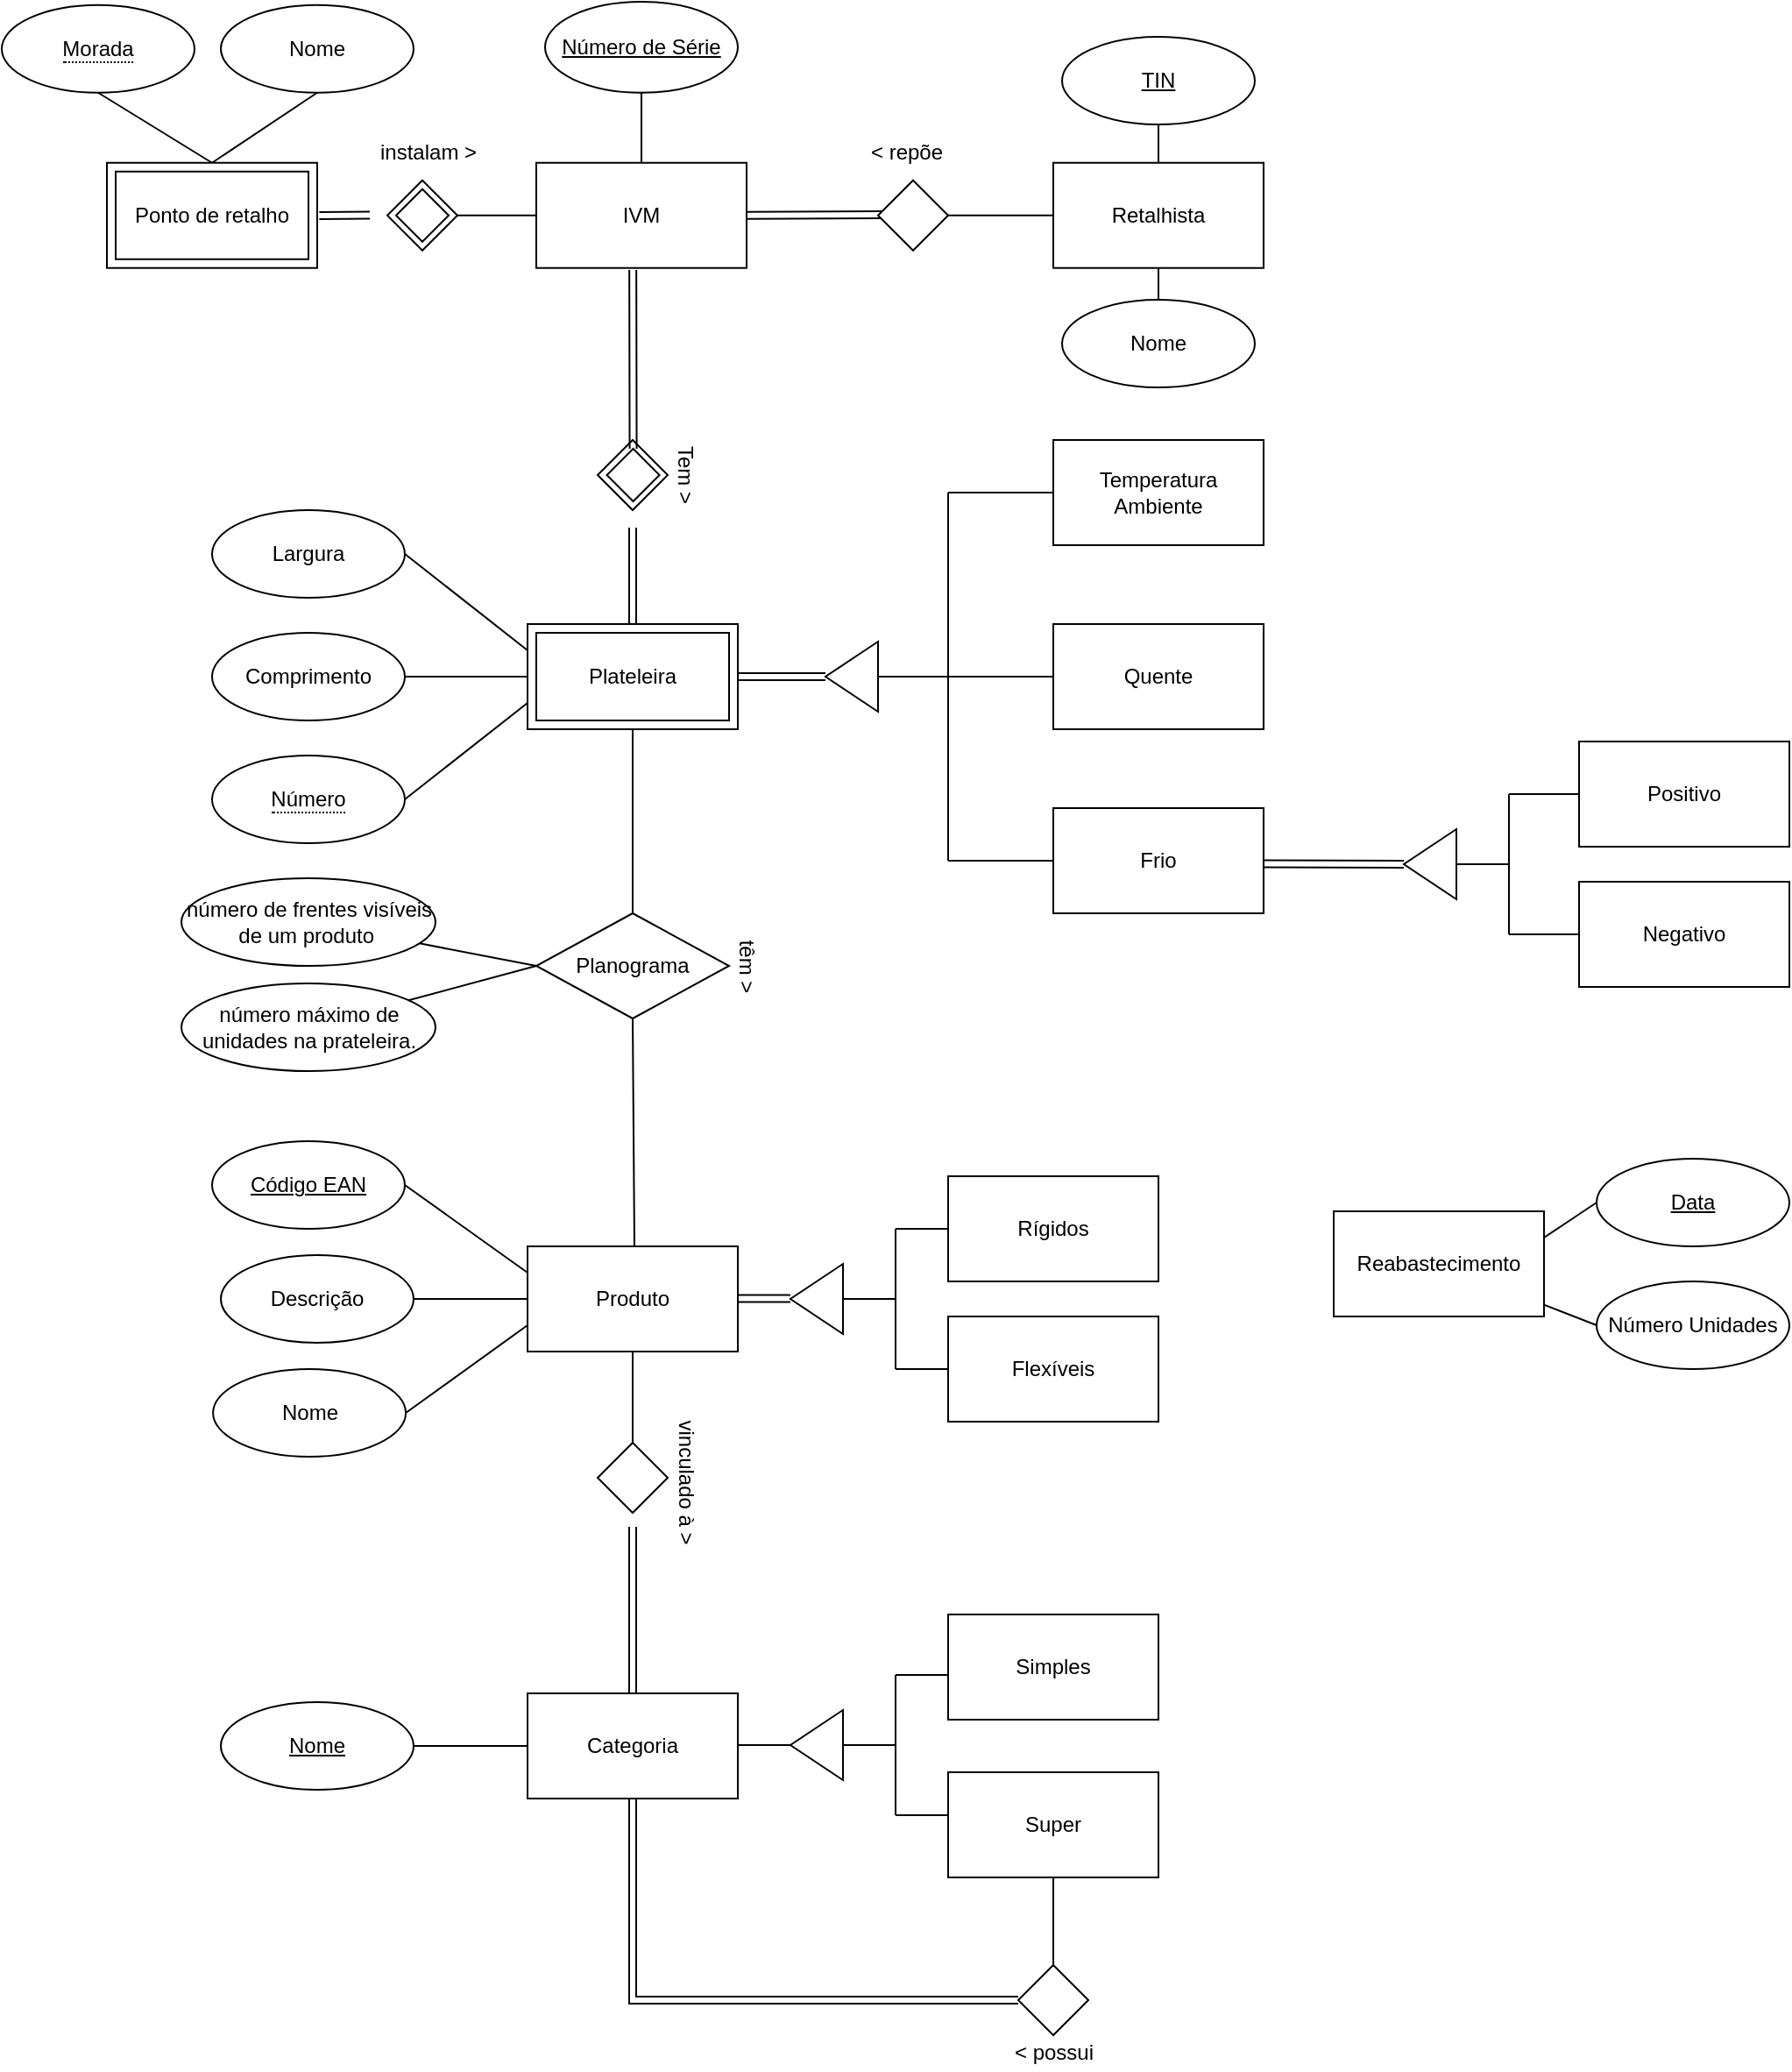 <mxfile version="18.1.2" type="github">
  <diagram id="fZx0LZgwC3nTlSYl1mW-" name="Page-1">
    <mxGraphModel dx="2201" dy="1769" grid="1" gridSize="10" guides="1" tooltips="1" connect="1" arrows="1" fold="1" page="1" pageScale="1" pageWidth="827" pageHeight="1169" math="0" shadow="0">
      <root>
        <mxCell id="0" />
        <mxCell id="1" parent="0" />
        <mxCell id="Vai4SrkzN8rw62qIqqFr-1" value="IVM" style="rounded=0;whiteSpace=wrap;html=1;" parent="1" vertex="1">
          <mxGeometry x="195" y="71.87" width="120" height="60" as="geometry" />
        </mxCell>
        <mxCell id="Vai4SrkzN8rw62qIqqFr-3" value="Nome" style="ellipse;whiteSpace=wrap;html=1;" parent="1" vertex="1">
          <mxGeometry x="15" y="-18.13" width="110" height="50" as="geometry" />
        </mxCell>
        <mxCell id="Vai4SrkzN8rw62qIqqFr-4" value="&lt;div style=&quot;border-bottom: 1px dotted black&quot;&gt;Morada&lt;/div&gt;" style="ellipse;whiteSpace=wrap;html=1;" parent="1" vertex="1">
          <mxGeometry x="-110" y="-18.13" width="110" height="50" as="geometry" />
        </mxCell>
        <mxCell id="Vai4SrkzN8rw62qIqqFr-5" value="&lt;u&gt;Número de Série&lt;/u&gt;" style="ellipse;whiteSpace=wrap;html=1;" parent="1" vertex="1">
          <mxGeometry x="200" y="-20.0" width="110" height="51.87" as="geometry" />
        </mxCell>
        <mxCell id="Vai4SrkzN8rw62qIqqFr-6" value="Retalhista" style="rounded=0;whiteSpace=wrap;html=1;" parent="1" vertex="1">
          <mxGeometry x="490" y="71.87" width="120" height="60" as="geometry" />
        </mxCell>
        <mxCell id="Vai4SrkzN8rw62qIqqFr-7" value="&lt;u&gt;TIN&lt;/u&gt;" style="ellipse;whiteSpace=wrap;html=1;" parent="1" vertex="1">
          <mxGeometry x="495" y="-2.665e-15" width="110" height="50" as="geometry" />
        </mxCell>
        <mxCell id="Vai4SrkzN8rw62qIqqFr-8" value="Nome" style="ellipse;whiteSpace=wrap;html=1;" parent="1" vertex="1">
          <mxGeometry x="495" y="150" width="110" height="50" as="geometry" />
        </mxCell>
        <mxCell id="Vai4SrkzN8rw62qIqqFr-9" value="Largura" style="ellipse;whiteSpace=wrap;html=1;" parent="1" vertex="1">
          <mxGeometry x="10" y="270" width="110" height="50" as="geometry" />
        </mxCell>
        <mxCell id="Vai4SrkzN8rw62qIqqFr-10" value="Comprimento" style="ellipse;whiteSpace=wrap;html=1;" parent="1" vertex="1">
          <mxGeometry x="10" y="340" width="110" height="50" as="geometry" />
        </mxCell>
        <mxCell id="Vai4SrkzN8rw62qIqqFr-11" value="&lt;div style=&quot;border-bottom: 1px dotted black&quot;&gt;Número&lt;/div&gt;" style="ellipse;whiteSpace=wrap;html=1;" parent="1" vertex="1">
          <mxGeometry x="10" y="410" width="110" height="50" as="geometry" />
        </mxCell>
        <mxCell id="Vai4SrkzN8rw62qIqqFr-12" value="Temperatura Ambiente" style="rounded=0;whiteSpace=wrap;html=1;" parent="1" vertex="1">
          <mxGeometry x="490" y="230" width="120" height="60" as="geometry" />
        </mxCell>
        <mxCell id="Vai4SrkzN8rw62qIqqFr-13" value="Frio" style="rounded=0;whiteSpace=wrap;html=1;" parent="1" vertex="1">
          <mxGeometry x="490" y="440" width="120" height="60" as="geometry" />
        </mxCell>
        <mxCell id="Vai4SrkzN8rw62qIqqFr-14" value="Quente" style="rounded=0;whiteSpace=wrap;html=1;" parent="1" vertex="1">
          <mxGeometry x="490" y="335" width="120" height="60" as="geometry" />
        </mxCell>
        <mxCell id="Vai4SrkzN8rw62qIqqFr-15" value="Positivo" style="rounded=0;whiteSpace=wrap;html=1;" parent="1" vertex="1">
          <mxGeometry x="790" y="402" width="120" height="60" as="geometry" />
        </mxCell>
        <mxCell id="Vai4SrkzN8rw62qIqqFr-16" value="Negativo" style="rounded=0;whiteSpace=wrap;html=1;" parent="1" vertex="1">
          <mxGeometry x="790" y="482" width="120" height="60" as="geometry" />
        </mxCell>
        <mxCell id="Vai4SrkzN8rw62qIqqFr-17" value="Produto" style="rounded=0;whiteSpace=wrap;html=1;" parent="1" vertex="1">
          <mxGeometry x="190" y="690" width="120" height="60" as="geometry" />
        </mxCell>
        <mxCell id="Vai4SrkzN8rw62qIqqFr-18" value="&lt;u&gt;Código EAN&lt;/u&gt;" style="ellipse;whiteSpace=wrap;html=1;" parent="1" vertex="1">
          <mxGeometry x="10" y="630" width="110" height="50" as="geometry" />
        </mxCell>
        <mxCell id="Vai4SrkzN8rw62qIqqFr-19" value="Descrição" style="ellipse;whiteSpace=wrap;html=1;" parent="1" vertex="1">
          <mxGeometry x="15" y="695" width="110" height="50" as="geometry" />
        </mxCell>
        <mxCell id="Vai4SrkzN8rw62qIqqFr-20" value="Nome" style="ellipse;whiteSpace=wrap;html=1;" parent="1" vertex="1">
          <mxGeometry x="10.55" y="760" width="110" height="50" as="geometry" />
        </mxCell>
        <mxCell id="Vai4SrkzN8rw62qIqqFr-22" value="Rígidos" style="rounded=0;whiteSpace=wrap;html=1;" parent="1" vertex="1">
          <mxGeometry x="430" y="650" width="120" height="60" as="geometry" />
        </mxCell>
        <mxCell id="Vai4SrkzN8rw62qIqqFr-23" value="Flexíveis" style="rounded=0;whiteSpace=wrap;html=1;" parent="1" vertex="1">
          <mxGeometry x="430" y="730" width="120" height="60" as="geometry" />
        </mxCell>
        <mxCell id="Vai4SrkzN8rw62qIqqFr-25" value="Categoria" style="rounded=0;whiteSpace=wrap;html=1;" parent="1" vertex="1">
          <mxGeometry x="190" y="945" width="120" height="60" as="geometry" />
        </mxCell>
        <mxCell id="Vai4SrkzN8rw62qIqqFr-26" value="&lt;u&gt;Nome&lt;/u&gt;" style="ellipse;whiteSpace=wrap;html=1;" parent="1" vertex="1">
          <mxGeometry x="15" y="950" width="110" height="50" as="geometry" />
        </mxCell>
        <mxCell id="Vai4SrkzN8rw62qIqqFr-27" value="Simples" style="rounded=0;whiteSpace=wrap;html=1;" parent="1" vertex="1">
          <mxGeometry x="430" y="900" width="120" height="60" as="geometry" />
        </mxCell>
        <mxCell id="Vai4SrkzN8rw62qIqqFr-28" value="Super" style="rounded=0;whiteSpace=wrap;html=1;" parent="1" vertex="1">
          <mxGeometry x="430" y="990" width="120" height="60" as="geometry" />
        </mxCell>
        <mxCell id="Vai4SrkzN8rw62qIqqFr-29" value="Reabastecimento" style="rounded=0;whiteSpace=wrap;html=1;" parent="1" vertex="1">
          <mxGeometry x="650" y="670" width="120" height="60" as="geometry" />
        </mxCell>
        <mxCell id="Vai4SrkzN8rw62qIqqFr-30" value="&lt;u&gt;Data&lt;/u&gt;" style="ellipse;whiteSpace=wrap;html=1;" parent="1" vertex="1">
          <mxGeometry x="800" y="640" width="110" height="50" as="geometry" />
        </mxCell>
        <mxCell id="Vai4SrkzN8rw62qIqqFr-31" value="Número Unidades" style="ellipse;whiteSpace=wrap;html=1;" parent="1" vertex="1">
          <mxGeometry x="800" y="710" width="110" height="50" as="geometry" />
        </mxCell>
        <mxCell id="Vai4SrkzN8rw62qIqqFr-32" value="" style="endArrow=none;html=1;rounded=0;entryX=0.5;entryY=1;entryDx=0;entryDy=0;" parent="1" source="Vai4SrkzN8rw62qIqqFr-1" target="Vai4SrkzN8rw62qIqqFr-5" edge="1">
          <mxGeometry width="50" height="50" relative="1" as="geometry">
            <mxPoint x="420" y="161.87" as="sourcePoint" />
            <mxPoint x="470" y="111.87" as="targetPoint" />
          </mxGeometry>
        </mxCell>
        <mxCell id="Vai4SrkzN8rw62qIqqFr-33" value="" style="endArrow=none;html=1;rounded=0;entryX=0.5;entryY=1;entryDx=0;entryDy=0;exitX=0.5;exitY=0;exitDx=0;exitDy=0;" parent="1" target="Vai4SrkzN8rw62qIqqFr-4" edge="1">
          <mxGeometry width="50" height="50" relative="1" as="geometry">
            <mxPoint x="10" y="71.87" as="sourcePoint" />
            <mxPoint x="430" y="121.87" as="targetPoint" />
          </mxGeometry>
        </mxCell>
        <mxCell id="Vai4SrkzN8rw62qIqqFr-34" value="" style="endArrow=none;html=1;rounded=0;entryX=0.5;entryY=1;entryDx=0;entryDy=0;exitX=0.5;exitY=0;exitDx=0;exitDy=0;" parent="1" target="Vai4SrkzN8rw62qIqqFr-3" edge="1">
          <mxGeometry width="50" height="50" relative="1" as="geometry">
            <mxPoint x="10" y="71.87" as="sourcePoint" />
            <mxPoint x="160" y="41.87" as="targetPoint" />
          </mxGeometry>
        </mxCell>
        <mxCell id="Vai4SrkzN8rw62qIqqFr-35" value="" style="endArrow=none;html=1;rounded=0;entryX=0.5;entryY=1;entryDx=0;entryDy=0;" parent="1" source="Vai4SrkzN8rw62qIqqFr-6" target="Vai4SrkzN8rw62qIqqFr-7" edge="1">
          <mxGeometry width="50" height="50" relative="1" as="geometry">
            <mxPoint x="550" y="70" as="sourcePoint" />
            <mxPoint x="440" y="121.87" as="targetPoint" />
          </mxGeometry>
        </mxCell>
        <mxCell id="Vai4SrkzN8rw62qIqqFr-36" value="" style="endArrow=none;html=1;rounded=0;entryX=0.5;entryY=1;entryDx=0;entryDy=0;" parent="1" source="Vai4SrkzN8rw62qIqqFr-8" target="Vai4SrkzN8rw62qIqqFr-6" edge="1">
          <mxGeometry width="50" height="50" relative="1" as="geometry">
            <mxPoint x="390" y="171.87" as="sourcePoint" />
            <mxPoint x="440" y="121.87" as="targetPoint" />
          </mxGeometry>
        </mxCell>
        <mxCell id="Vai4SrkzN8rw62qIqqFr-37" value="" style="endArrow=none;html=1;rounded=0;entryX=1;entryY=0.5;entryDx=0;entryDy=0;exitX=0;exitY=0.25;exitDx=0;exitDy=0;" parent="1" target="Vai4SrkzN8rw62qIqqFr-9" edge="1">
          <mxGeometry width="50" height="50" relative="1" as="geometry">
            <mxPoint x="190.0" y="350" as="sourcePoint" />
            <mxPoint x="240" y="300" as="targetPoint" />
          </mxGeometry>
        </mxCell>
        <mxCell id="Vai4SrkzN8rw62qIqqFr-38" value="" style="endArrow=none;html=1;rounded=0;entryX=1;entryY=0.5;entryDx=0;entryDy=0;exitX=0;exitY=0.5;exitDx=0;exitDy=0;" parent="1" target="Vai4SrkzN8rw62qIqqFr-10" edge="1">
          <mxGeometry width="50" height="50" relative="1" as="geometry">
            <mxPoint x="190.0" y="365" as="sourcePoint" />
            <mxPoint x="250" y="400" as="targetPoint" />
          </mxGeometry>
        </mxCell>
        <mxCell id="Vai4SrkzN8rw62qIqqFr-39" value="" style="endArrow=none;html=1;rounded=0;entryX=0;entryY=0.75;entryDx=0;entryDy=0;exitX=1;exitY=0.5;exitDx=0;exitDy=0;" parent="1" source="Vai4SrkzN8rw62qIqqFr-11" edge="1">
          <mxGeometry width="50" height="50" relative="1" as="geometry">
            <mxPoint x="230" y="510" as="sourcePoint" />
            <mxPoint x="190.0" y="380" as="targetPoint" />
          </mxGeometry>
        </mxCell>
        <mxCell id="Vai4SrkzN8rw62qIqqFr-40" value="" style="endArrow=none;html=1;rounded=0;entryX=1;entryY=0.5;entryDx=0;entryDy=0;exitX=0;exitY=0.25;exitDx=0;exitDy=0;" parent="1" source="Vai4SrkzN8rw62qIqqFr-17" target="Vai4SrkzN8rw62qIqqFr-18" edge="1">
          <mxGeometry width="50" height="50" relative="1" as="geometry">
            <mxPoint x="220" y="860" as="sourcePoint" />
            <mxPoint x="270" y="810" as="targetPoint" />
          </mxGeometry>
        </mxCell>
        <mxCell id="Vai4SrkzN8rw62qIqqFr-41" value="" style="endArrow=none;html=1;rounded=0;entryX=1;entryY=0.5;entryDx=0;entryDy=0;exitX=0;exitY=0.5;exitDx=0;exitDy=0;" parent="1" source="Vai4SrkzN8rw62qIqqFr-17" target="Vai4SrkzN8rw62qIqqFr-19" edge="1">
          <mxGeometry width="50" height="50" relative="1" as="geometry">
            <mxPoint x="230" y="880" as="sourcePoint" />
            <mxPoint x="280" y="830" as="targetPoint" />
            <Array as="points">
              <mxPoint x="170" y="720" />
            </Array>
          </mxGeometry>
        </mxCell>
        <mxCell id="Vai4SrkzN8rw62qIqqFr-42" value="" style="endArrow=none;html=1;rounded=0;entryX=1;entryY=0.5;entryDx=0;entryDy=0;exitX=0;exitY=0.75;exitDx=0;exitDy=0;" parent="1" source="Vai4SrkzN8rw62qIqqFr-17" target="Vai4SrkzN8rw62qIqqFr-20" edge="1">
          <mxGeometry width="50" height="50" relative="1" as="geometry">
            <mxPoint x="230" y="850" as="sourcePoint" />
            <mxPoint x="280" y="800" as="targetPoint" />
          </mxGeometry>
        </mxCell>
        <mxCell id="Vai4SrkzN8rw62qIqqFr-45" value="" style="endArrow=none;html=1;rounded=0;entryX=0;entryY=0.5;entryDx=0;entryDy=0;exitX=1;exitY=0.25;exitDx=0;exitDy=0;" parent="1" source="Vai4SrkzN8rw62qIqqFr-29" target="Vai4SrkzN8rw62qIqqFr-30" edge="1">
          <mxGeometry width="50" height="50" relative="1" as="geometry">
            <mxPoint x="760" y="830" as="sourcePoint" />
            <mxPoint x="810" y="780" as="targetPoint" />
          </mxGeometry>
        </mxCell>
        <mxCell id="Vai4SrkzN8rw62qIqqFr-46" value="" style="endArrow=none;html=1;rounded=0;entryX=0;entryY=0.5;entryDx=0;entryDy=0;" parent="1" source="Vai4SrkzN8rw62qIqqFr-29" target="Vai4SrkzN8rw62qIqqFr-31" edge="1">
          <mxGeometry width="50" height="50" relative="1" as="geometry">
            <mxPoint x="750" y="820" as="sourcePoint" />
            <mxPoint x="800" y="770" as="targetPoint" />
          </mxGeometry>
        </mxCell>
        <mxCell id="Vai4SrkzN8rw62qIqqFr-47" value="" style="endArrow=none;html=1;rounded=0;exitX=1;exitY=0.5;exitDx=0;exitDy=0;entryX=0;entryY=0.5;entryDx=0;entryDy=0;" parent="1" source="Vai4SrkzN8rw62qIqqFr-26" target="Vai4SrkzN8rw62qIqqFr-25" edge="1">
          <mxGeometry width="50" height="50" relative="1" as="geometry">
            <mxPoint x="120" y="1080" as="sourcePoint" />
            <mxPoint x="170" y="1030" as="targetPoint" />
          </mxGeometry>
        </mxCell>
        <mxCell id="Vai4SrkzN8rw62qIqqFr-48" value="" style="triangle;whiteSpace=wrap;html=1;rotation=-180;" parent="1" vertex="1">
          <mxGeometry x="360" y="345" width="30" height="40" as="geometry" />
        </mxCell>
        <mxCell id="Vai4SrkzN8rw62qIqqFr-50" value="" style="endArrow=none;html=1;rounded=0;exitX=0;exitY=0.5;exitDx=0;exitDy=0;" parent="1" source="Vai4SrkzN8rw62qIqqFr-48" edge="1">
          <mxGeometry width="50" height="50" relative="1" as="geometry">
            <mxPoint x="420" y="310" as="sourcePoint" />
            <mxPoint x="430" y="365" as="targetPoint" />
          </mxGeometry>
        </mxCell>
        <mxCell id="Vai4SrkzN8rw62qIqqFr-51" value="" style="endArrow=none;html=1;rounded=0;" parent="1" edge="1">
          <mxGeometry width="50" height="50" relative="1" as="geometry">
            <mxPoint x="430" y="470" as="sourcePoint" />
            <mxPoint x="430" y="260" as="targetPoint" />
          </mxGeometry>
        </mxCell>
        <mxCell id="Vai4SrkzN8rw62qIqqFr-52" value="" style="endArrow=none;html=1;rounded=0;entryX=0;entryY=0.5;entryDx=0;entryDy=0;" parent="1" target="Vai4SrkzN8rw62qIqqFr-13" edge="1">
          <mxGeometry width="50" height="50" relative="1" as="geometry">
            <mxPoint x="430" y="470" as="sourcePoint" />
            <mxPoint x="470" y="460" as="targetPoint" />
          </mxGeometry>
        </mxCell>
        <mxCell id="Vai4SrkzN8rw62qIqqFr-53" value="" style="endArrow=none;html=1;rounded=0;entryX=0;entryY=0.5;entryDx=0;entryDy=0;" parent="1" target="Vai4SrkzN8rw62qIqqFr-14" edge="1">
          <mxGeometry width="50" height="50" relative="1" as="geometry">
            <mxPoint x="430" y="365" as="sourcePoint" />
            <mxPoint x="470" y="460" as="targetPoint" />
          </mxGeometry>
        </mxCell>
        <mxCell id="Vai4SrkzN8rw62qIqqFr-54" value="" style="endArrow=none;html=1;rounded=0;entryX=0;entryY=0.5;entryDx=0;entryDy=0;" parent="1" target="Vai4SrkzN8rw62qIqqFr-12" edge="1">
          <mxGeometry width="50" height="50" relative="1" as="geometry">
            <mxPoint x="430" y="260" as="sourcePoint" />
            <mxPoint x="470" y="360" as="targetPoint" />
          </mxGeometry>
        </mxCell>
        <mxCell id="Vai4SrkzN8rw62qIqqFr-55" value="" style="triangle;whiteSpace=wrap;html=1;rotation=-180;" parent="1" vertex="1">
          <mxGeometry x="690" y="452" width="30" height="40" as="geometry" />
        </mxCell>
        <mxCell id="Vai4SrkzN8rw62qIqqFr-57" value="" style="endArrow=none;html=1;rounded=0;exitX=0;exitY=0.5;exitDx=0;exitDy=0;" parent="1" source="Vai4SrkzN8rw62qIqqFr-15" edge="1">
          <mxGeometry width="50" height="50" relative="1" as="geometry">
            <mxPoint x="420" y="402" as="sourcePoint" />
            <mxPoint x="750" y="432" as="targetPoint" />
          </mxGeometry>
        </mxCell>
        <mxCell id="Vai4SrkzN8rw62qIqqFr-58" value="" style="endArrow=none;html=1;rounded=0;entryX=0;entryY=0.5;entryDx=0;entryDy=0;" parent="1" target="Vai4SrkzN8rw62qIqqFr-55" edge="1">
          <mxGeometry width="50" height="50" relative="1" as="geometry">
            <mxPoint x="750" y="472" as="sourcePoint" />
            <mxPoint x="690" y="352" as="targetPoint" />
          </mxGeometry>
        </mxCell>
        <mxCell id="Vai4SrkzN8rw62qIqqFr-59" value="" style="endArrow=none;html=1;rounded=0;" parent="1" edge="1">
          <mxGeometry width="50" height="50" relative="1" as="geometry">
            <mxPoint x="750" y="512" as="sourcePoint" />
            <mxPoint x="750" y="432" as="targetPoint" />
          </mxGeometry>
        </mxCell>
        <mxCell id="Vai4SrkzN8rw62qIqqFr-60" value="" style="endArrow=none;html=1;rounded=0;entryX=0;entryY=0.5;entryDx=0;entryDy=0;" parent="1" target="Vai4SrkzN8rw62qIqqFr-16" edge="1">
          <mxGeometry width="50" height="50" relative="1" as="geometry">
            <mxPoint x="750" y="512" as="sourcePoint" />
            <mxPoint x="690" y="352" as="targetPoint" />
          </mxGeometry>
        </mxCell>
        <mxCell id="Vai4SrkzN8rw62qIqqFr-61" value="" style="triangle;whiteSpace=wrap;html=1;rotation=-180;" parent="1" vertex="1">
          <mxGeometry x="340" y="700" width="30" height="40" as="geometry" />
        </mxCell>
        <mxCell id="Vai4SrkzN8rw62qIqqFr-63" value="" style="endArrow=none;html=1;rounded=0;exitX=0;exitY=0.5;exitDx=0;exitDy=0;" parent="1" source="Vai4SrkzN8rw62qIqqFr-61" edge="1">
          <mxGeometry width="50" height="50" relative="1" as="geometry">
            <mxPoint x="430" y="710" as="sourcePoint" />
            <mxPoint x="400" y="720" as="targetPoint" />
          </mxGeometry>
        </mxCell>
        <mxCell id="Vai4SrkzN8rw62qIqqFr-64" value="" style="endArrow=none;html=1;rounded=0;" parent="1" edge="1">
          <mxGeometry width="50" height="50" relative="1" as="geometry">
            <mxPoint x="400" y="760" as="sourcePoint" />
            <mxPoint x="400" y="680" as="targetPoint" />
          </mxGeometry>
        </mxCell>
        <mxCell id="Vai4SrkzN8rw62qIqqFr-65" value="" style="endArrow=none;html=1;rounded=0;entryX=0;entryY=0.5;entryDx=0;entryDy=0;" parent="1" target="Vai4SrkzN8rw62qIqqFr-22" edge="1">
          <mxGeometry width="50" height="50" relative="1" as="geometry">
            <mxPoint x="400" y="680" as="sourcePoint" />
            <mxPoint x="480" y="660" as="targetPoint" />
          </mxGeometry>
        </mxCell>
        <mxCell id="Vai4SrkzN8rw62qIqqFr-66" value="" style="endArrow=none;html=1;rounded=0;entryX=0;entryY=0.5;entryDx=0;entryDy=0;" parent="1" target="Vai4SrkzN8rw62qIqqFr-23" edge="1">
          <mxGeometry width="50" height="50" relative="1" as="geometry">
            <mxPoint x="400" y="760" as="sourcePoint" />
            <mxPoint x="480" y="660" as="targetPoint" />
          </mxGeometry>
        </mxCell>
        <mxCell id="Vai4SrkzN8rw62qIqqFr-67" value="" style="triangle;whiteSpace=wrap;html=1;rotation=-180;" parent="1" vertex="1">
          <mxGeometry x="340" y="954.5" width="30" height="40" as="geometry" />
        </mxCell>
        <mxCell id="Vai4SrkzN8rw62qIqqFr-68" value="" style="endArrow=none;html=1;rounded=0;exitX=1;exitY=0.5;exitDx=0;exitDy=0;entryX=1;entryY=0.5;entryDx=0;entryDy=0;" parent="1" target="Vai4SrkzN8rw62qIqqFr-67" edge="1">
          <mxGeometry width="50" height="50" relative="1" as="geometry">
            <mxPoint x="310" y="974.5" as="sourcePoint" />
            <mxPoint x="480" y="914.5" as="targetPoint" />
          </mxGeometry>
        </mxCell>
        <mxCell id="Vai4SrkzN8rw62qIqqFr-69" value="" style="endArrow=none;html=1;rounded=0;exitX=0;exitY=0.5;exitDx=0;exitDy=0;" parent="1" source="Vai4SrkzN8rw62qIqqFr-67" edge="1">
          <mxGeometry width="50" height="50" relative="1" as="geometry">
            <mxPoint x="430" y="964.5" as="sourcePoint" />
            <mxPoint x="400" y="974.5" as="targetPoint" />
          </mxGeometry>
        </mxCell>
        <mxCell id="Vai4SrkzN8rw62qIqqFr-70" value="" style="endArrow=none;html=1;rounded=0;" parent="1" edge="1">
          <mxGeometry width="50" height="50" relative="1" as="geometry">
            <mxPoint x="400" y="1014.5" as="sourcePoint" />
            <mxPoint x="400" y="934.5" as="targetPoint" />
          </mxGeometry>
        </mxCell>
        <mxCell id="Vai4SrkzN8rw62qIqqFr-71" value="" style="endArrow=none;html=1;rounded=0;entryX=0;entryY=0.5;entryDx=0;entryDy=0;" parent="1" edge="1">
          <mxGeometry width="50" height="50" relative="1" as="geometry">
            <mxPoint x="400" y="934.5" as="sourcePoint" />
            <mxPoint x="430" y="934.5" as="targetPoint" />
          </mxGeometry>
        </mxCell>
        <mxCell id="Vai4SrkzN8rw62qIqqFr-72" value="" style="endArrow=none;html=1;rounded=0;entryX=0;entryY=0.5;entryDx=0;entryDy=0;" parent="1" edge="1">
          <mxGeometry width="50" height="50" relative="1" as="geometry">
            <mxPoint x="400" y="1014.5" as="sourcePoint" />
            <mxPoint x="430" y="1014.5" as="targetPoint" />
          </mxGeometry>
        </mxCell>
        <mxCell id="Vai4SrkzN8rw62qIqqFr-74" value="" style="endArrow=none;html=1;rounded=0;entryX=1;entryY=0.5;entryDx=0;entryDy=0;exitX=0;exitY=0.5;exitDx=0;exitDy=0;" parent="1" source="Vai4SrkzN8rw62qIqqFr-6" target="Vai4SrkzN8rw62qIqqFr-73" edge="1">
          <mxGeometry width="50" height="50" relative="1" as="geometry">
            <mxPoint x="480" y="101.87" as="sourcePoint" />
            <mxPoint x="620" y="61.87" as="targetPoint" />
          </mxGeometry>
        </mxCell>
        <mxCell id="Vai4SrkzN8rw62qIqqFr-75" value="" style="shape=link;html=1;rounded=0;exitX=1;exitY=0.5;exitDx=0;exitDy=0;entryX=0.067;entryY=0.491;entryDx=0;entryDy=0;entryPerimeter=0;" parent="1" source="Vai4SrkzN8rw62qIqqFr-1" target="Vai4SrkzN8rw62qIqqFr-73" edge="1">
          <mxGeometry relative="1" as="geometry">
            <mxPoint x="320" y="101.87" as="sourcePoint" />
            <mxPoint x="390" y="101.87" as="targetPoint" />
          </mxGeometry>
        </mxCell>
        <mxCell id="Vai4SrkzN8rw62qIqqFr-73" value="" style="rhombus;whiteSpace=wrap;html=1;" parent="1" vertex="1">
          <mxGeometry x="390" y="81.87" width="40" height="40" as="geometry" />
        </mxCell>
        <mxCell id="Vai4SrkzN8rw62qIqqFr-78" value="" style="rhombus;whiteSpace=wrap;html=1;" parent="1" vertex="1">
          <mxGeometry x="230" y="230" width="40" height="40" as="geometry" />
        </mxCell>
        <mxCell id="Vai4SrkzN8rw62qIqqFr-84" value="" style="shape=link;html=1;rounded=0;exitX=0.459;exitY=1.018;exitDx=0;exitDy=0;exitPerimeter=0;entryX=0.5;entryY=0;entryDx=0;entryDy=0;" parent="1" source="Vai4SrkzN8rw62qIqqFr-1" edge="1" target="B6G8rhtx4VlfnwfUpHiq-9">
          <mxGeometry relative="1" as="geometry">
            <mxPoint x="254" y="151.87" as="sourcePoint" />
            <mxPoint x="250" y="181.878" as="targetPoint" />
          </mxGeometry>
        </mxCell>
        <mxCell id="Vai4SrkzN8rw62qIqqFr-90" value="" style="shape=link;html=1;rounded=0;entryX=0.5;entryY=0;entryDx=0;entryDy=0;" parent="1" edge="1">
          <mxGeometry relative="1" as="geometry">
            <mxPoint x="250" y="280" as="sourcePoint" />
            <mxPoint x="250" y="335" as="targetPoint" />
          </mxGeometry>
        </mxCell>
        <mxCell id="Vai4SrkzN8rw62qIqqFr-91" value="" style="shape=image;html=1;verticalAlign=top;verticalLabelPosition=bottom;labelBackgroundColor=#ffffff;imageAspect=0;aspect=fixed;image=https://cdn4.iconfinder.com/data/icons/ionicons/512/icon-arrow-down-b-128.png;rotation=-180;" parent="1" vertex="1">
          <mxGeometry x="234.73" y="261" width="30.55" height="28" as="geometry" />
        </mxCell>
        <mxCell id="ntE-9Xdk9sGR36lCa2bJ-3" value="" style="shape=image;html=1;verticalAlign=top;verticalLabelPosition=bottom;labelBackgroundColor=#ffffff;imageAspect=0;aspect=fixed;image=https://cdn4.iconfinder.com/data/icons/basic-user-interface-2/512/User_Interface-02-128.png" parent="1" vertex="1">
          <mxGeometry x="360" y="345" width="40" height="40" as="geometry" />
        </mxCell>
        <mxCell id="ntE-9Xdk9sGR36lCa2bJ-5" value="" style="shape=image;html=1;verticalAlign=top;verticalLabelPosition=bottom;labelBackgroundColor=#ffffff;imageAspect=0;aspect=fixed;image=https://cdn4.iconfinder.com/data/icons/basic-user-interface-2/512/User_Interface-02-128.png" parent="1" vertex="1">
          <mxGeometry x="690" y="452" width="40" height="40" as="geometry" />
        </mxCell>
        <mxCell id="ntE-9Xdk9sGR36lCa2bJ-6" value="" style="shape=link;html=1;rounded=0;entryX=0;entryY=0.5;entryDx=0;entryDy=0;exitX=1;exitY=0.5;exitDx=0;exitDy=0;" parent="1" target="ntE-9Xdk9sGR36lCa2bJ-3" edge="1">
          <mxGeometry relative="1" as="geometry">
            <mxPoint x="310" y="365" as="sourcePoint" />
            <mxPoint x="340" y="400" as="targetPoint" />
          </mxGeometry>
        </mxCell>
        <mxCell id="ntE-9Xdk9sGR36lCa2bJ-9" value="" style="shape=image;html=1;verticalAlign=top;verticalLabelPosition=bottom;labelBackgroundColor=#ffffff;imageAspect=0;aspect=fixed;image=https://cdn4.iconfinder.com/data/icons/basic-user-interface-2/512/User_Interface-02-128.png" parent="1" vertex="1">
          <mxGeometry x="340" y="700" width="40" height="40" as="geometry" />
        </mxCell>
        <mxCell id="ntE-9Xdk9sGR36lCa2bJ-11" value="" style="shape=link;html=1;rounded=0;exitX=1;exitY=0.5;exitDx=0;exitDy=0;" parent="1" edge="1">
          <mxGeometry relative="1" as="geometry">
            <mxPoint x="310" y="719.7" as="sourcePoint" />
            <mxPoint x="340" y="719.7" as="targetPoint" />
            <Array as="points">
              <mxPoint x="330" y="719.7" />
            </Array>
          </mxGeometry>
        </mxCell>
        <mxCell id="ntE-9Xdk9sGR36lCa2bJ-13" value="" style="rhombus;whiteSpace=wrap;html=1;" parent="1" vertex="1">
          <mxGeometry x="110" y="81.87" width="40" height="40" as="geometry" />
        </mxCell>
        <mxCell id="ntE-9Xdk9sGR36lCa2bJ-16" value="Ponto de retalho" style="shape=ext;margin=3;double=1;whiteSpace=wrap;html=1;align=center;" parent="1" vertex="1">
          <mxGeometry x="-50" y="71.87" width="120" height="60" as="geometry" />
        </mxCell>
        <mxCell id="ntE-9Xdk9sGR36lCa2bJ-18" value="" style="rhombus;whiteSpace=wrap;html=1;" parent="1" vertex="1">
          <mxGeometry x="115" y="86.87" width="30" height="30" as="geometry" />
        </mxCell>
        <mxCell id="ntE-9Xdk9sGR36lCa2bJ-19" value="" style="shape=link;html=1;rounded=0;entryX=1.01;entryY=0.603;entryDx=0;entryDy=0;entryPerimeter=0;" parent="1" edge="1">
          <mxGeometry relative="1" as="geometry">
            <mxPoint x="100" y="101.78" as="sourcePoint" />
            <mxPoint x="71.2" y="101.96" as="targetPoint" />
          </mxGeometry>
        </mxCell>
        <mxCell id="ntE-9Xdk9sGR36lCa2bJ-20" value="" style="shape=image;html=1;verticalAlign=top;verticalLabelPosition=bottom;labelBackgroundColor=#ffffff;imageAspect=0;aspect=fixed;image=https://cdn4.iconfinder.com/data/icons/ionicons/512/icon-arrow-down-b-128.png;rotation=-90;" parent="1" vertex="1">
          <mxGeometry x="90" y="87.87" width="30.55" height="28" as="geometry" />
        </mxCell>
        <mxCell id="ntE-9Xdk9sGR36lCa2bJ-22" value="" style="endArrow=none;html=1;rounded=0;entryX=0;entryY=0.5;entryDx=0;entryDy=0;" parent="1" target="Vai4SrkzN8rw62qIqqFr-1" edge="1">
          <mxGeometry relative="1" as="geometry">
            <mxPoint x="150" y="101.87" as="sourcePoint" />
            <mxPoint x="170" y="91.87" as="targetPoint" />
          </mxGeometry>
        </mxCell>
        <mxCell id="ntE-9Xdk9sGR36lCa2bJ-23" value="&lt; repõe" style="text;strokeColor=none;fillColor=none;spacingLeft=4;spacingRight=4;overflow=hidden;rotatable=0;points=[[0,0.5],[1,0.5]];portConstraint=eastwest;fontSize=12;" parent="1" vertex="1">
          <mxGeometry x="380" y="51.87" width="60" height="30" as="geometry" />
        </mxCell>
        <mxCell id="ntE-9Xdk9sGR36lCa2bJ-24" value="instalam &gt;" style="text;strokeColor=none;fillColor=none;spacingLeft=4;spacingRight=4;overflow=hidden;rotatable=0;points=[[0,0.5],[1,0.5]];portConstraint=eastwest;fontSize=12;" parent="1" vertex="1">
          <mxGeometry x="100" y="51.87" width="70" height="30" as="geometry" />
        </mxCell>
        <mxCell id="ntE-9Xdk9sGR36lCa2bJ-27" value="Tem &amp;gt;" style="text;html=1;strokeColor=none;fillColor=none;align=center;verticalAlign=middle;whiteSpace=wrap;rounded=0;rotation=90;" parent="1" vertex="1">
          <mxGeometry x="250" y="235" width="60" height="30" as="geometry" />
        </mxCell>
        <mxCell id="ntE-9Xdk9sGR36lCa2bJ-28" value="" style="shape=link;html=1;rounded=0;entryX=0;entryY=0.5;entryDx=0;entryDy=0;exitX=1;exitY=0.5;exitDx=0;exitDy=0;" parent="1" target="ntE-9Xdk9sGR36lCa2bJ-5" edge="1">
          <mxGeometry relative="1" as="geometry">
            <mxPoint x="610" y="471.77" as="sourcePoint" />
            <mxPoint x="660" y="471.77" as="targetPoint" />
          </mxGeometry>
        </mxCell>
        <mxCell id="ntE-9Xdk9sGR36lCa2bJ-30" value="" style="rhombus;whiteSpace=wrap;html=1;" parent="1" vertex="1">
          <mxGeometry x="470" y="1100" width="40" height="40" as="geometry" />
        </mxCell>
        <mxCell id="ntE-9Xdk9sGR36lCa2bJ-31" value="" style="endArrow=none;html=1;rounded=0;" parent="1" source="ntE-9Xdk9sGR36lCa2bJ-30" edge="1">
          <mxGeometry width="50" height="50" relative="1" as="geometry">
            <mxPoint x="440" y="1100" as="sourcePoint" />
            <mxPoint x="490" y="1050" as="targetPoint" />
          </mxGeometry>
        </mxCell>
        <mxCell id="B6G8rhtx4VlfnwfUpHiq-1" value="Planograma" style="rhombus;whiteSpace=wrap;html=1;" vertex="1" parent="1">
          <mxGeometry x="195" y="500" width="110" height="60" as="geometry" />
        </mxCell>
        <mxCell id="B6G8rhtx4VlfnwfUpHiq-3" value="" style="endArrow=none;html=1;rounded=0;exitX=0.5;exitY=1;exitDx=0;exitDy=0;entryX=0.5;entryY=0;entryDx=0;entryDy=0;" edge="1" parent="1" target="B6G8rhtx4VlfnwfUpHiq-1">
          <mxGeometry width="50" height="50" relative="1" as="geometry">
            <mxPoint x="250" y="395" as="sourcePoint" />
            <mxPoint x="440" y="375" as="targetPoint" />
          </mxGeometry>
        </mxCell>
        <mxCell id="B6G8rhtx4VlfnwfUpHiq-4" value="" style="endArrow=none;html=1;rounded=0;exitX=0.5;exitY=1;exitDx=0;exitDy=0;entryX=0.5;entryY=0;entryDx=0;entryDy=0;" edge="1" parent="1" source="B6G8rhtx4VlfnwfUpHiq-1">
          <mxGeometry width="50" height="50" relative="1" as="geometry">
            <mxPoint x="251" y="565" as="sourcePoint" />
            <mxPoint x="251" y="690" as="targetPoint" />
          </mxGeometry>
        </mxCell>
        <mxCell id="B6G8rhtx4VlfnwfUpHiq-5" value="" style="endArrow=none;html=1;rounded=0;entryX=0;entryY=0.5;entryDx=0;entryDy=0;" edge="1" parent="1" source="B6G8rhtx4VlfnwfUpHiq-7" target="B6G8rhtx4VlfnwfUpHiq-1">
          <mxGeometry width="50" height="50" relative="1" as="geometry">
            <mxPoint x="160" y="540" as="sourcePoint" />
            <mxPoint x="270" y="540" as="targetPoint" />
          </mxGeometry>
        </mxCell>
        <mxCell id="B6G8rhtx4VlfnwfUpHiq-7" value="número de frentes visíveis de um produto&amp;nbsp;" style="ellipse;whiteSpace=wrap;html=1;" vertex="1" parent="1">
          <mxGeometry x="-7.5" y="480" width="145" height="50" as="geometry" />
        </mxCell>
        <mxCell id="B6G8rhtx4VlfnwfUpHiq-9" value="" style="rhombus;whiteSpace=wrap;html=1;" vertex="1" parent="1">
          <mxGeometry x="235.28" y="235" width="30" height="30" as="geometry" />
        </mxCell>
        <mxCell id="B6G8rhtx4VlfnwfUpHiq-10" value="Plateleira" style="shape=ext;margin=3;double=1;whiteSpace=wrap;html=1;align=center;" vertex="1" parent="1">
          <mxGeometry x="190" y="335" width="120" height="60" as="geometry" />
        </mxCell>
        <mxCell id="B6G8rhtx4VlfnwfUpHiq-11" value="" style="endArrow=none;html=1;rounded=0;entryX=0;entryY=0.5;entryDx=0;entryDy=0;" edge="1" parent="1" source="B6G8rhtx4VlfnwfUpHiq-12" target="B6G8rhtx4VlfnwfUpHiq-1">
          <mxGeometry width="50" height="50" relative="1" as="geometry">
            <mxPoint x="160" y="617" as="sourcePoint" />
            <mxPoint x="230" y="617" as="targetPoint" />
          </mxGeometry>
        </mxCell>
        <mxCell id="B6G8rhtx4VlfnwfUpHiq-12" value="número máximo de unidades na prateleira." style="ellipse;whiteSpace=wrap;html=1;" vertex="1" parent="1">
          <mxGeometry x="-7.5" y="540" width="145" height="50" as="geometry" />
        </mxCell>
        <mxCell id="B6G8rhtx4VlfnwfUpHiq-16" value="" style="rhombus;whiteSpace=wrap;html=1;" vertex="1" parent="1">
          <mxGeometry x="230" y="802" width="40" height="40" as="geometry" />
        </mxCell>
        <mxCell id="B6G8rhtx4VlfnwfUpHiq-18" value="" style="shape=link;html=1;rounded=0;entryX=0.5;entryY=0;entryDx=0;entryDy=0;" edge="1" parent="1" target="Vai4SrkzN8rw62qIqqFr-25">
          <mxGeometry relative="1" as="geometry">
            <mxPoint x="250" y="850" as="sourcePoint" />
            <mxPoint x="319.2" y="816.09" as="targetPoint" />
          </mxGeometry>
        </mxCell>
        <mxCell id="B6G8rhtx4VlfnwfUpHiq-19" value="" style="shape=image;html=1;verticalAlign=top;verticalLabelPosition=bottom;labelBackgroundColor=#ffffff;imageAspect=0;aspect=fixed;image=https://cdn4.iconfinder.com/data/icons/ionicons/512/icon-arrow-down-b-128.png;rotation=-180;" vertex="1" parent="1">
          <mxGeometry x="235.73" y="834" width="30.55" height="28" as="geometry" />
        </mxCell>
        <mxCell id="B6G8rhtx4VlfnwfUpHiq-20" value="" style="endArrow=none;html=1;rounded=0;entryX=0.5;entryY=1;entryDx=0;entryDy=0;exitX=0.5;exitY=0;exitDx=0;exitDy=0;" edge="1" parent="1" source="B6G8rhtx4VlfnwfUpHiq-16" target="Vai4SrkzN8rw62qIqqFr-17">
          <mxGeometry relative="1" as="geometry">
            <mxPoint x="398" y="816" as="sourcePoint" />
            <mxPoint x="443" y="816" as="targetPoint" />
          </mxGeometry>
        </mxCell>
        <mxCell id="B6G8rhtx4VlfnwfUpHiq-21" value="vinculado à &amp;gt;" style="text;html=1;align=center;verticalAlign=middle;resizable=0;points=[];autosize=1;strokeColor=none;fillColor=none;rotation=90;" vertex="1" parent="1">
          <mxGeometry x="235.73" y="814" width="90" height="20" as="geometry" />
        </mxCell>
        <mxCell id="B6G8rhtx4VlfnwfUpHiq-22" value="têm &amp;gt;" style="text;html=1;align=center;verticalAlign=middle;resizable=0;points=[];autosize=1;strokeColor=none;fillColor=none;rotation=90;" vertex="1" parent="1">
          <mxGeometry x="290" y="520" width="50" height="20" as="geometry" />
        </mxCell>
        <mxCell id="B6G8rhtx4VlfnwfUpHiq-24" value="" style="shape=link;html=1;rounded=0;entryX=0.5;entryY=1;entryDx=0;entryDy=0;exitX=0;exitY=0.5;exitDx=0;exitDy=0;" edge="1" parent="1" source="ntE-9Xdk9sGR36lCa2bJ-30" target="Vai4SrkzN8rw62qIqqFr-25">
          <mxGeometry relative="1" as="geometry">
            <mxPoint x="260" y="860" as="sourcePoint" />
            <mxPoint x="260" y="955" as="targetPoint" />
            <Array as="points">
              <mxPoint x="250" y="1120" />
            </Array>
          </mxGeometry>
        </mxCell>
        <mxCell id="B6G8rhtx4VlfnwfUpHiq-25" value="&amp;lt; possui" style="text;html=1;align=center;verticalAlign=middle;resizable=0;points=[];autosize=1;strokeColor=none;fillColor=none;" vertex="1" parent="1">
          <mxGeometry x="460" y="1140" width="60" height="20" as="geometry" />
        </mxCell>
      </root>
    </mxGraphModel>
  </diagram>
</mxfile>
